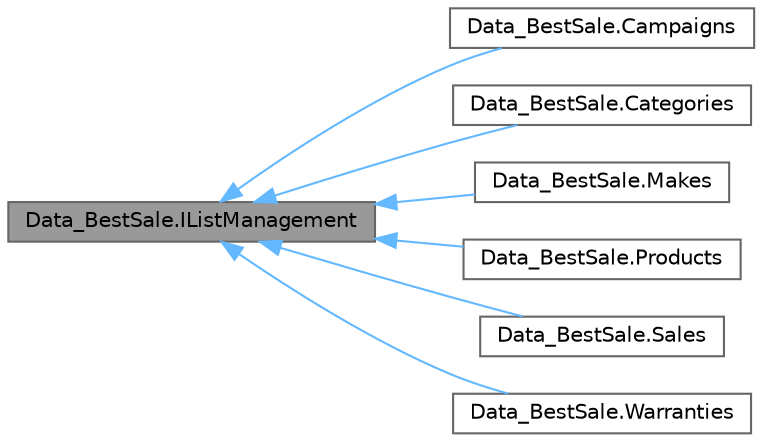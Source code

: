 digraph "Data_BestSale.IListManagement"
{
 // LATEX_PDF_SIZE
  bgcolor="transparent";
  edge [fontname=Helvetica,fontsize=10,labelfontname=Helvetica,labelfontsize=10];
  node [fontname=Helvetica,fontsize=10,shape=box,height=0.2,width=0.4];
  rankdir="LR";
  Node1 [id="Node000001",label="Data_BestSale.IListManagement",height=0.2,width=0.4,color="gray40", fillcolor="grey60", style="filled", fontcolor="black",tooltip=" "];
  Node1 -> Node2 [id="edge1_Node000001_Node000002",dir="back",color="steelblue1",style="solid",tooltip=" "];
  Node2 [id="Node000002",label="Data_BestSale.Campaigns",height=0.2,width=0.4,color="gray40", fillcolor="white", style="filled",URL="$class_data___best_sale_1_1_campaigns.html",tooltip="Purpose:This file has the definition and methods to work with the plurality of Campaign...."];
  Node1 -> Node3 [id="edge2_Node000001_Node000003",dir="back",color="steelblue1",style="solid",tooltip=" "];
  Node3 [id="Node000003",label="Data_BestSale.Categories",height=0.2,width=0.4,color="gray40", fillcolor="white", style="filled",URL="$class_data___best_sale_1_1_categories.html",tooltip="Purpose:This file has the definition and methods to work with the plurality of Category...."];
  Node1 -> Node4 [id="edge3_Node000001_Node000004",dir="back",color="steelblue1",style="solid",tooltip=" "];
  Node4 [id="Node000004",label="Data_BestSale.Makes",height=0.2,width=0.4,color="gray40", fillcolor="white", style="filled",URL="$class_data___best_sale_1_1_makes.html",tooltip="Purpose:This file has the definition and methods to work with the plurality of Make...."];
  Node1 -> Node5 [id="edge4_Node000001_Node000005",dir="back",color="steelblue1",style="solid",tooltip=" "];
  Node5 [id="Node000005",label="Data_BestSale.Products",height=0.2,width=0.4,color="gray40", fillcolor="white", style="filled",URL="$class_data___best_sale_1_1_products.html",tooltip="Purpose: Class to manage a group of more than one product. Created by: Jose Alves a27967 Created on: ..."];
  Node1 -> Node6 [id="edge5_Node000001_Node000006",dir="back",color="steelblue1",style="solid",tooltip=" "];
  Node6 [id="Node000006",label="Data_BestSale.Sales",height=0.2,width=0.4,color="gray40", fillcolor="white", style="filled",URL="$class_data___best_sale_1_1_sales.html",tooltip="Purpose: Class with the agregation of sales of a store. Created by: Jose Alves a27967 Created on: 11/..."];
  Node1 -> Node7 [id="edge6_Node000001_Node000007",dir="back",color="steelblue1",style="solid",tooltip=" "];
  Node7 [id="Node000007",label="Data_BestSale.Warranties",height=0.2,width=0.4,color="gray40", fillcolor="white", style="filled",URL="$class_data___best_sale_1_1_warranties.html",tooltip="Purpose:This file has the definition and methods to work with the plurality of Warranty...."];
}
